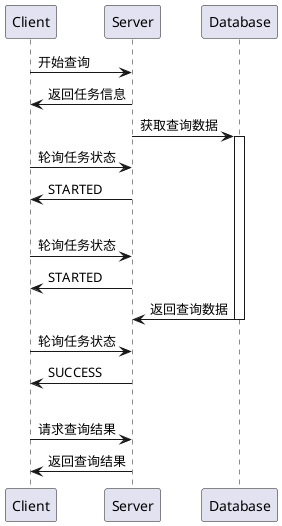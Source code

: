 @startuml seq
Client -> Server : 开始查询


Server -> Client : 返回任务信息

Server -> Database : 获取查询数据
activate Database 


Client -> Server : 轮询任务状态
Server -> Client : STARTED
|||
Client -> Server : 轮询任务状态
Server -> Client : STARTED

Database -> Server : 返回查询数据
deactivate Database 

Client -> Server : 轮询任务状态
Server -> Client : SUCCESS
|||
Client -> Server : 请求查询结果
Server -> Client : 返回查询结果
@enduml